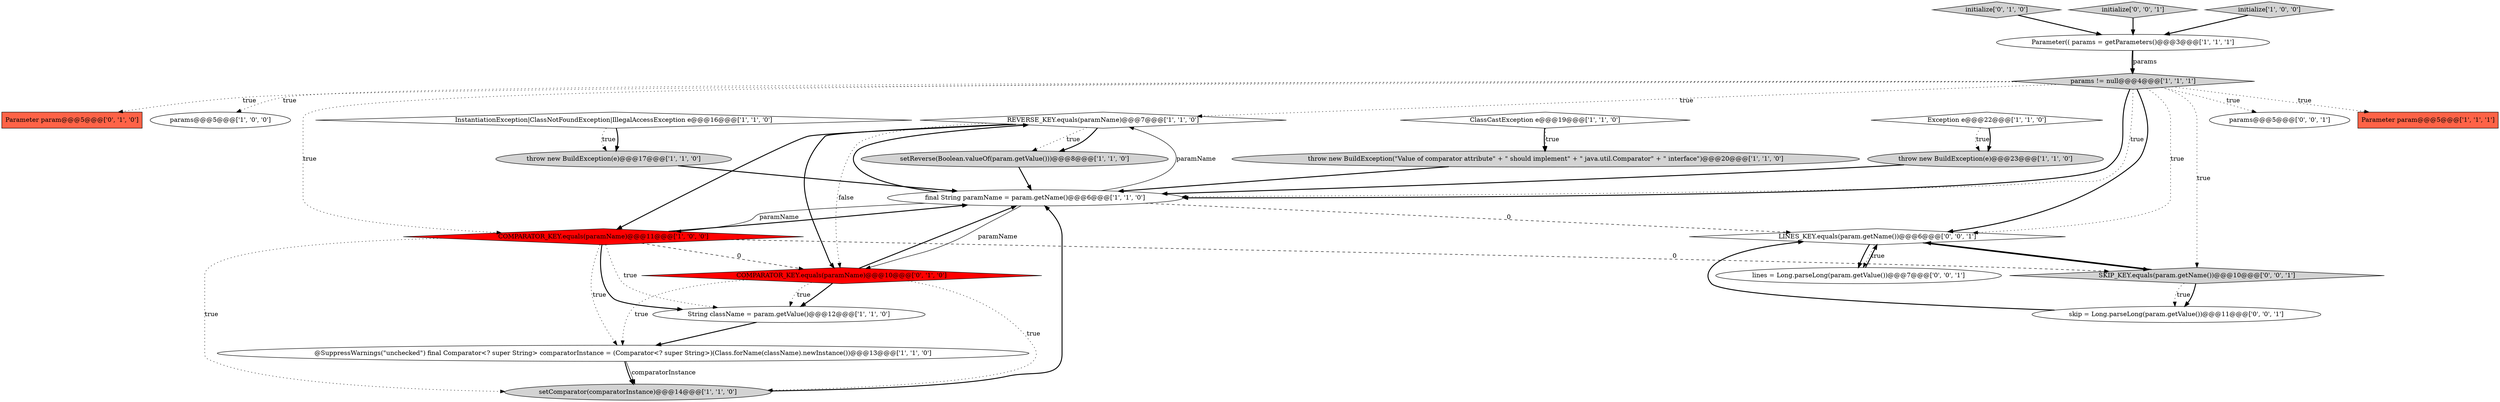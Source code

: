digraph {
6 [style = filled, label = "params != null@@@4@@@['1', '1', '1']", fillcolor = lightgray, shape = diamond image = "AAA0AAABBB1BBB"];
18 [style = filled, label = "initialize['0', '1', '0']", fillcolor = lightgray, shape = diamond image = "AAA0AAABBB2BBB"];
19 [style = filled, label = "Parameter param@@@5@@@['0', '1', '0']", fillcolor = tomato, shape = box image = "AAA0AAABBB2BBB"];
2 [style = filled, label = "params@@@5@@@['1', '0', '0']", fillcolor = white, shape = ellipse image = "AAA0AAABBB1BBB"];
1 [style = filled, label = "Exception e@@@22@@@['1', '1', '0']", fillcolor = white, shape = diamond image = "AAA0AAABBB1BBB"];
11 [style = filled, label = "throw new BuildException(e)@@@23@@@['1', '1', '0']", fillcolor = lightgray, shape = ellipse image = "AAA0AAABBB1BBB"];
8 [style = filled, label = "@SuppressWarnings(\"unchecked\") final Comparator<? super String> comparatorInstance = (Comparator<? super String>)(Class.forName(className).newInstance())@@@13@@@['1', '1', '0']", fillcolor = white, shape = ellipse image = "AAA0AAABBB1BBB"];
25 [style = filled, label = "initialize['0', '0', '1']", fillcolor = lightgray, shape = diamond image = "AAA0AAABBB3BBB"];
5 [style = filled, label = "REVERSE_KEY.equals(paramName)@@@7@@@['1', '1', '0']", fillcolor = white, shape = diamond image = "AAA0AAABBB1BBB"];
7 [style = filled, label = "setReverse(Boolean.valueOf(param.getValue()))@@@8@@@['1', '1', '0']", fillcolor = lightgray, shape = ellipse image = "AAA0AAABBB1BBB"];
20 [style = filled, label = "COMPARATOR_KEY.equals(paramName)@@@10@@@['0', '1', '0']", fillcolor = red, shape = diamond image = "AAA1AAABBB2BBB"];
24 [style = filled, label = "skip = Long.parseLong(param.getValue())@@@11@@@['0', '0', '1']", fillcolor = white, shape = ellipse image = "AAA0AAABBB3BBB"];
23 [style = filled, label = "lines = Long.parseLong(param.getValue())@@@7@@@['0', '0', '1']", fillcolor = white, shape = ellipse image = "AAA0AAABBB3BBB"];
21 [style = filled, label = "params@@@5@@@['0', '0', '1']", fillcolor = white, shape = ellipse image = "AAA0AAABBB3BBB"];
9 [style = filled, label = "InstantiationException|ClassNotFoundException|IllegalAccessException e@@@16@@@['1', '1', '0']", fillcolor = white, shape = diamond image = "AAA0AAABBB1BBB"];
3 [style = filled, label = "Parameter param@@@5@@@['1', '1', '1']", fillcolor = tomato, shape = box image = "AAA0AAABBB1BBB"];
12 [style = filled, label = "COMPARATOR_KEY.equals(paramName)@@@11@@@['1', '0', '0']", fillcolor = red, shape = diamond image = "AAA1AAABBB1BBB"];
16 [style = filled, label = "setComparator(comparatorInstance)@@@14@@@['1', '1', '0']", fillcolor = lightgray, shape = ellipse image = "AAA0AAABBB1BBB"];
4 [style = filled, label = "throw new BuildException(e)@@@17@@@['1', '1', '0']", fillcolor = lightgray, shape = ellipse image = "AAA0AAABBB1BBB"];
10 [style = filled, label = "throw new BuildException(\"Value of comparator attribute\" + \" should implement\" + \" java.util.Comparator\" + \" interface\")@@@20@@@['1', '1', '0']", fillcolor = lightgray, shape = ellipse image = "AAA0AAABBB1BBB"];
26 [style = filled, label = "LINES_KEY.equals(param.getName())@@@6@@@['0', '0', '1']", fillcolor = white, shape = diamond image = "AAA0AAABBB3BBB"];
22 [style = filled, label = "SKIP_KEY.equals(param.getName())@@@10@@@['0', '0', '1']", fillcolor = lightgray, shape = diamond image = "AAA0AAABBB3BBB"];
0 [style = filled, label = "String className = param.getValue()@@@12@@@['1', '1', '0']", fillcolor = white, shape = ellipse image = "AAA0AAABBB1BBB"];
13 [style = filled, label = "initialize['1', '0', '0']", fillcolor = lightgray, shape = diamond image = "AAA0AAABBB1BBB"];
15 [style = filled, label = "Parameter(( params = getParameters()@@@3@@@['1', '1', '1']", fillcolor = white, shape = ellipse image = "AAA0AAABBB1BBB"];
17 [style = filled, label = "ClassCastException e@@@19@@@['1', '1', '0']", fillcolor = white, shape = diamond image = "AAA0AAABBB1BBB"];
14 [style = filled, label = "final String paramName = param.getName()@@@6@@@['1', '1', '0']", fillcolor = white, shape = ellipse image = "AAA0AAABBB1BBB"];
17->10 [style = bold, label=""];
8->16 [style = bold, label=""];
22->26 [style = bold, label=""];
4->14 [style = bold, label=""];
6->26 [style = bold, label=""];
12->20 [style = dashed, label="0"];
5->20 [style = bold, label=""];
10->14 [style = bold, label=""];
11->14 [style = bold, label=""];
12->8 [style = dotted, label="true"];
20->8 [style = dotted, label="true"];
9->4 [style = bold, label=""];
1->11 [style = dotted, label="true"];
20->0 [style = bold, label=""];
20->0 [style = dotted, label="true"];
18->15 [style = bold, label=""];
23->26 [style = bold, label=""];
15->6 [style = bold, label=""];
20->14 [style = bold, label=""];
26->23 [style = dotted, label="true"];
22->24 [style = dotted, label="true"];
6->22 [style = dotted, label="true"];
14->5 [style = solid, label="paramName"];
12->0 [style = bold, label=""];
6->19 [style = dotted, label="true"];
20->16 [style = dotted, label="true"];
26->22 [style = bold, label=""];
14->26 [style = dashed, label="0"];
1->11 [style = bold, label=""];
7->14 [style = bold, label=""];
6->14 [style = bold, label=""];
14->20 [style = solid, label="paramName"];
24->26 [style = bold, label=""];
14->12 [style = solid, label="paramName"];
17->10 [style = dotted, label="true"];
15->6 [style = solid, label="params"];
6->14 [style = dotted, label="true"];
6->2 [style = dotted, label="true"];
6->26 [style = dotted, label="true"];
12->16 [style = dotted, label="true"];
5->12 [style = bold, label=""];
5->7 [style = dotted, label="true"];
26->23 [style = bold, label=""];
12->22 [style = dashed, label="0"];
12->14 [style = bold, label=""];
0->8 [style = bold, label=""];
25->15 [style = bold, label=""];
12->0 [style = dotted, label="true"];
9->4 [style = dotted, label="true"];
5->7 [style = bold, label=""];
16->14 [style = bold, label=""];
5->20 [style = dotted, label="false"];
13->15 [style = bold, label=""];
6->12 [style = dotted, label="true"];
22->24 [style = bold, label=""];
6->21 [style = dotted, label="true"];
6->3 [style = dotted, label="true"];
8->16 [style = solid, label="comparatorInstance"];
6->5 [style = dotted, label="true"];
14->5 [style = bold, label=""];
}
